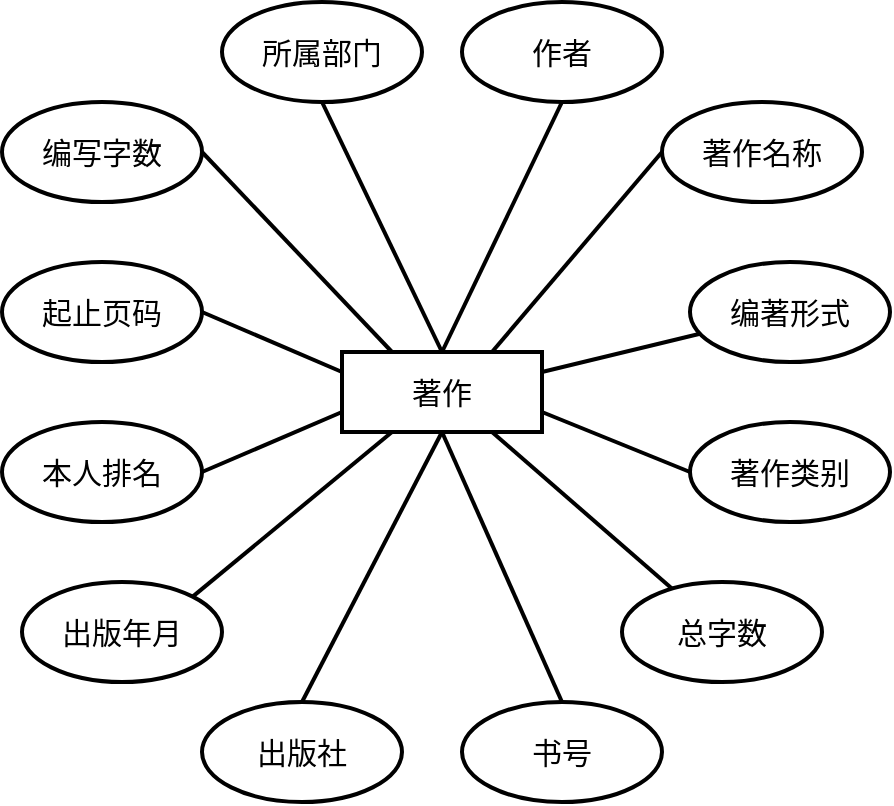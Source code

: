 <mxfile version="14.1.8" type="github">
  <diagram id="-ODYIQmPpBgDqDw3wvfz" name="第 1 页">
    <mxGraphModel dx="1215" dy="568" grid="1" gridSize="10" guides="1" tooltips="1" connect="1" arrows="1" fold="1" page="1" pageScale="1" pageWidth="827" pageHeight="1169" math="0" shadow="0">
      <root>
        <mxCell id="0" />
        <mxCell id="1" parent="0" />
        <mxCell id="467uiXqS4k6OHDBw6vDY-1" value="著作" style="whiteSpace=wrap;html=1;align=center;strokeWidth=2;fontSize=15;" vertex="1" parent="1">
          <mxGeometry x="340" y="195" width="100" height="40" as="geometry" />
        </mxCell>
        <mxCell id="467uiXqS4k6OHDBw6vDY-2" value="作者" style="ellipse;whiteSpace=wrap;html=1;align=center;strokeWidth=2;fontSize=15;" vertex="1" parent="1">
          <mxGeometry x="400" y="20" width="100" height="50" as="geometry" />
        </mxCell>
        <mxCell id="467uiXqS4k6OHDBw6vDY-3" value="出版社" style="ellipse;whiteSpace=wrap;html=1;align=center;strokeWidth=2;fontSize=15;" vertex="1" parent="1">
          <mxGeometry x="270" y="370" width="100" height="50" as="geometry" />
        </mxCell>
        <mxCell id="467uiXqS4k6OHDBw6vDY-4" value="总字数" style="ellipse;whiteSpace=wrap;html=1;align=center;strokeWidth=2;fontSize=15;" vertex="1" parent="1">
          <mxGeometry x="480" y="310" width="100" height="50" as="geometry" />
        </mxCell>
        <mxCell id="467uiXqS4k6OHDBw6vDY-5" value="编著形式" style="ellipse;whiteSpace=wrap;html=1;align=center;strokeWidth=2;fontSize=15;" vertex="1" parent="1">
          <mxGeometry x="514" y="150" width="100" height="50" as="geometry" />
        </mxCell>
        <mxCell id="467uiXqS4k6OHDBw6vDY-6" value="著作名称" style="ellipse;whiteSpace=wrap;html=1;align=center;strokeWidth=2;fontSize=15;" vertex="1" parent="1">
          <mxGeometry x="500" y="70" width="100" height="50" as="geometry" />
        </mxCell>
        <mxCell id="467uiXqS4k6OHDBw6vDY-7" value="起止页码" style="ellipse;whiteSpace=wrap;html=1;align=center;strokeWidth=2;fontSize=15;" vertex="1" parent="1">
          <mxGeometry x="170" y="150" width="100" height="50" as="geometry" />
        </mxCell>
        <mxCell id="467uiXqS4k6OHDBw6vDY-8" value="编写字数" style="ellipse;whiteSpace=wrap;html=1;align=center;strokeWidth=2;fontSize=15;" vertex="1" parent="1">
          <mxGeometry x="170" y="70" width="100" height="50" as="geometry" />
        </mxCell>
        <mxCell id="467uiXqS4k6OHDBw6vDY-9" value="出版年月" style="ellipse;whiteSpace=wrap;html=1;align=center;strokeWidth=2;fontSize=15;" vertex="1" parent="1">
          <mxGeometry x="180" y="310" width="100" height="50" as="geometry" />
        </mxCell>
        <mxCell id="467uiXqS4k6OHDBw6vDY-10" value="书号" style="ellipse;whiteSpace=wrap;html=1;align=center;strokeWidth=2;fontSize=15;" vertex="1" parent="1">
          <mxGeometry x="400" y="370" width="100" height="50" as="geometry" />
        </mxCell>
        <mxCell id="467uiXqS4k6OHDBw6vDY-11" value="" style="endArrow=none;html=1;rounded=0;strokeWidth=2;entryX=0.5;entryY=1;entryDx=0;entryDy=0;exitX=0.5;exitY=0;exitDx=0;exitDy=0;fontSize=15;" edge="1" parent="1" source="467uiXqS4k6OHDBw6vDY-3" target="467uiXqS4k6OHDBw6vDY-1">
          <mxGeometry relative="1" as="geometry">
            <mxPoint x="640" y="250" as="sourcePoint" />
            <mxPoint x="800" y="250" as="targetPoint" />
          </mxGeometry>
        </mxCell>
        <mxCell id="467uiXqS4k6OHDBw6vDY-12" value="" style="endArrow=none;html=1;rounded=0;strokeWidth=2;exitX=0.5;exitY=1;exitDx=0;exitDy=0;entryX=0.5;entryY=0;entryDx=0;entryDy=0;fontSize=15;" edge="1" parent="1" source="467uiXqS4k6OHDBw6vDY-1" target="467uiXqS4k6OHDBw6vDY-10">
          <mxGeometry relative="1" as="geometry">
            <mxPoint x="580" y="270" as="sourcePoint" />
            <mxPoint x="740" y="270" as="targetPoint" />
          </mxGeometry>
        </mxCell>
        <mxCell id="467uiXqS4k6OHDBw6vDY-13" value="" style="endArrow=none;html=1;rounded=0;strokeWidth=2;exitX=0.75;exitY=1;exitDx=0;exitDy=0;fontSize=15;" edge="1" parent="1" source="467uiXqS4k6OHDBw6vDY-1" target="467uiXqS4k6OHDBw6vDY-4">
          <mxGeometry relative="1" as="geometry">
            <mxPoint x="400" y="240" as="sourcePoint" />
            <mxPoint x="474" y="380" as="targetPoint" />
          </mxGeometry>
        </mxCell>
        <mxCell id="467uiXqS4k6OHDBw6vDY-14" value="" style="endArrow=none;html=1;rounded=0;strokeWidth=2;entryX=0.25;entryY=1;entryDx=0;entryDy=0;exitX=1;exitY=0;exitDx=0;exitDy=0;fontSize=15;" edge="1" parent="1" source="467uiXqS4k6OHDBw6vDY-9" target="467uiXqS4k6OHDBw6vDY-1">
          <mxGeometry relative="1" as="geometry">
            <mxPoint x="50" y="270" as="sourcePoint" />
            <mxPoint x="210" y="270" as="targetPoint" />
          </mxGeometry>
        </mxCell>
        <mxCell id="467uiXqS4k6OHDBw6vDY-15" value="" style="endArrow=none;html=1;rounded=0;strokeWidth=2;entryX=0;entryY=0.25;entryDx=0;entryDy=0;exitX=1;exitY=0.5;exitDx=0;exitDy=0;fontSize=15;" edge="1" parent="1" source="467uiXqS4k6OHDBw6vDY-7" target="467uiXqS4k6OHDBw6vDY-1">
          <mxGeometry relative="1" as="geometry">
            <mxPoint x="120" y="250" as="sourcePoint" />
            <mxPoint x="280" y="250" as="targetPoint" />
          </mxGeometry>
        </mxCell>
        <mxCell id="467uiXqS4k6OHDBw6vDY-16" value="" style="endArrow=none;html=1;rounded=0;strokeWidth=2;entryX=1;entryY=0.25;entryDx=0;entryDy=0;fontSize=15;" edge="1" parent="1" source="467uiXqS4k6OHDBw6vDY-5" target="467uiXqS4k6OHDBw6vDY-1">
          <mxGeometry relative="1" as="geometry">
            <mxPoint x="310" y="150" as="sourcePoint" />
            <mxPoint x="470" y="150" as="targetPoint" />
          </mxGeometry>
        </mxCell>
        <mxCell id="467uiXqS4k6OHDBw6vDY-17" value="" style="endArrow=none;html=1;rounded=0;strokeWidth=2;entryX=0;entryY=0.5;entryDx=0;entryDy=0;exitX=0.75;exitY=0;exitDx=0;exitDy=0;fontSize=15;" edge="1" parent="1" source="467uiXqS4k6OHDBw6vDY-1" target="467uiXqS4k6OHDBw6vDY-6">
          <mxGeometry relative="1" as="geometry">
            <mxPoint x="520" y="225" as="sourcePoint" />
            <mxPoint x="450" y="225" as="targetPoint" />
          </mxGeometry>
        </mxCell>
        <mxCell id="467uiXqS4k6OHDBw6vDY-18" value="" style="endArrow=none;html=1;rounded=0;strokeWidth=2;entryX=0.25;entryY=0;entryDx=0;entryDy=0;exitX=1;exitY=0.5;exitDx=0;exitDy=0;fontSize=15;" edge="1" parent="1" source="467uiXqS4k6OHDBw6vDY-8" target="467uiXqS4k6OHDBw6vDY-1">
          <mxGeometry relative="1" as="geometry">
            <mxPoint x="425" y="205" as="sourcePoint" />
            <mxPoint x="510" y="135" as="targetPoint" />
          </mxGeometry>
        </mxCell>
        <mxCell id="467uiXqS4k6OHDBw6vDY-19" value="" style="endArrow=none;html=1;rounded=0;strokeWidth=2;exitX=0.5;exitY=0;exitDx=0;exitDy=0;fontSize=15;entryX=0.5;entryY=1;entryDx=0;entryDy=0;" edge="1" parent="1" source="467uiXqS4k6OHDBw6vDY-1" target="467uiXqS4k6OHDBw6vDY-2">
          <mxGeometry relative="1" as="geometry">
            <mxPoint x="435" y="215" as="sourcePoint" />
            <mxPoint x="400" y="110" as="targetPoint" />
          </mxGeometry>
        </mxCell>
        <mxCell id="467uiXqS4k6OHDBw6vDY-20" value="所属部门" style="ellipse;whiteSpace=wrap;html=1;align=center;strokeWidth=2;fontSize=15;" vertex="1" parent="1">
          <mxGeometry x="280" y="20" width="100" height="50" as="geometry" />
        </mxCell>
        <mxCell id="467uiXqS4k6OHDBw6vDY-21" value="" style="endArrow=none;html=1;rounded=0;strokeWidth=2;exitX=0.5;exitY=0;exitDx=0;exitDy=0;fontSize=15;entryX=0.5;entryY=1;entryDx=0;entryDy=0;" edge="1" parent="1" source="467uiXqS4k6OHDBw6vDY-1" target="467uiXqS4k6OHDBw6vDY-20">
          <mxGeometry relative="1" as="geometry">
            <mxPoint x="400" y="205" as="sourcePoint" />
            <mxPoint x="474" y="80" as="targetPoint" />
          </mxGeometry>
        </mxCell>
        <mxCell id="467uiXqS4k6OHDBw6vDY-22" value="本人排名" style="ellipse;whiteSpace=wrap;html=1;align=center;strokeWidth=2;fontSize=15;" vertex="1" parent="1">
          <mxGeometry x="170" y="230" width="100" height="50" as="geometry" />
        </mxCell>
        <mxCell id="467uiXqS4k6OHDBw6vDY-23" value="著作类别" style="ellipse;whiteSpace=wrap;html=1;align=center;strokeWidth=2;fontSize=15;" vertex="1" parent="1">
          <mxGeometry x="514" y="230" width="100" height="50" as="geometry" />
        </mxCell>
        <mxCell id="467uiXqS4k6OHDBw6vDY-24" value="" style="endArrow=none;html=1;rounded=0;strokeWidth=2;entryX=1;entryY=0.5;entryDx=0;entryDy=0;fontSize=15;exitX=0;exitY=0.75;exitDx=0;exitDy=0;" edge="1" parent="1" source="467uiXqS4k6OHDBw6vDY-1" target="467uiXqS4k6OHDBw6vDY-22">
          <mxGeometry relative="1" as="geometry">
            <mxPoint x="310" y="250" as="sourcePoint" />
            <mxPoint x="350" y="225" as="targetPoint" />
          </mxGeometry>
        </mxCell>
        <mxCell id="467uiXqS4k6OHDBw6vDY-25" value="" style="endArrow=none;html=1;rounded=0;strokeWidth=2;entryX=1;entryY=0.75;entryDx=0;entryDy=0;fontSize=15;exitX=0;exitY=0.5;exitDx=0;exitDy=0;" edge="1" parent="1" source="467uiXqS4k6OHDBw6vDY-23" target="467uiXqS4k6OHDBw6vDY-1">
          <mxGeometry relative="1" as="geometry">
            <mxPoint x="528.992" y="195.889" as="sourcePoint" />
            <mxPoint x="450" y="215" as="targetPoint" />
          </mxGeometry>
        </mxCell>
      </root>
    </mxGraphModel>
  </diagram>
</mxfile>
